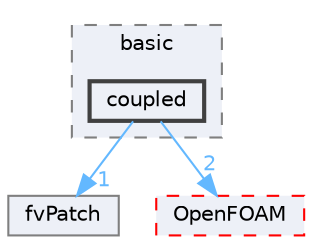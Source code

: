 digraph "src/finiteVolume/fvMesh/fvPatches/basic/coupled"
{
 // LATEX_PDF_SIZE
  bgcolor="transparent";
  edge [fontname=Helvetica,fontsize=10,labelfontname=Helvetica,labelfontsize=10];
  node [fontname=Helvetica,fontsize=10,shape=box,height=0.2,width=0.4];
  compound=true
  subgraph clusterdir_dfff1aaafb0557c9fd59e388c1b38ebc {
    graph [ bgcolor="#edf0f7", pencolor="grey50", label="basic", fontname=Helvetica,fontsize=10 style="filled,dashed", URL="dir_dfff1aaafb0557c9fd59e388c1b38ebc.html",tooltip=""]
  dir_3b3ca4fb65325ebaee99f79479e771e2 [label="coupled", fillcolor="#edf0f7", color="grey25", style="filled,bold", URL="dir_3b3ca4fb65325ebaee99f79479e771e2.html",tooltip=""];
  }
  dir_9aeac362c73ae2f52e334aea3c97600f [label="fvPatch", fillcolor="#edf0f7", color="grey50", style="filled", URL="dir_9aeac362c73ae2f52e334aea3c97600f.html",tooltip=""];
  dir_c5473ff19b20e6ec4dfe5c310b3778a8 [label="OpenFOAM", fillcolor="#edf0f7", color="red", style="filled,dashed", URL="dir_c5473ff19b20e6ec4dfe5c310b3778a8.html",tooltip=""];
  dir_3b3ca4fb65325ebaee99f79479e771e2->dir_9aeac362c73ae2f52e334aea3c97600f [headlabel="1", labeldistance=1.5 headhref="dir_000708_001562.html" href="dir_000708_001562.html" color="steelblue1" fontcolor="steelblue1"];
  dir_3b3ca4fb65325ebaee99f79479e771e2->dir_c5473ff19b20e6ec4dfe5c310b3778a8 [headlabel="2", labeldistance=1.5 headhref="dir_000708_002695.html" href="dir_000708_002695.html" color="steelblue1" fontcolor="steelblue1"];
}
